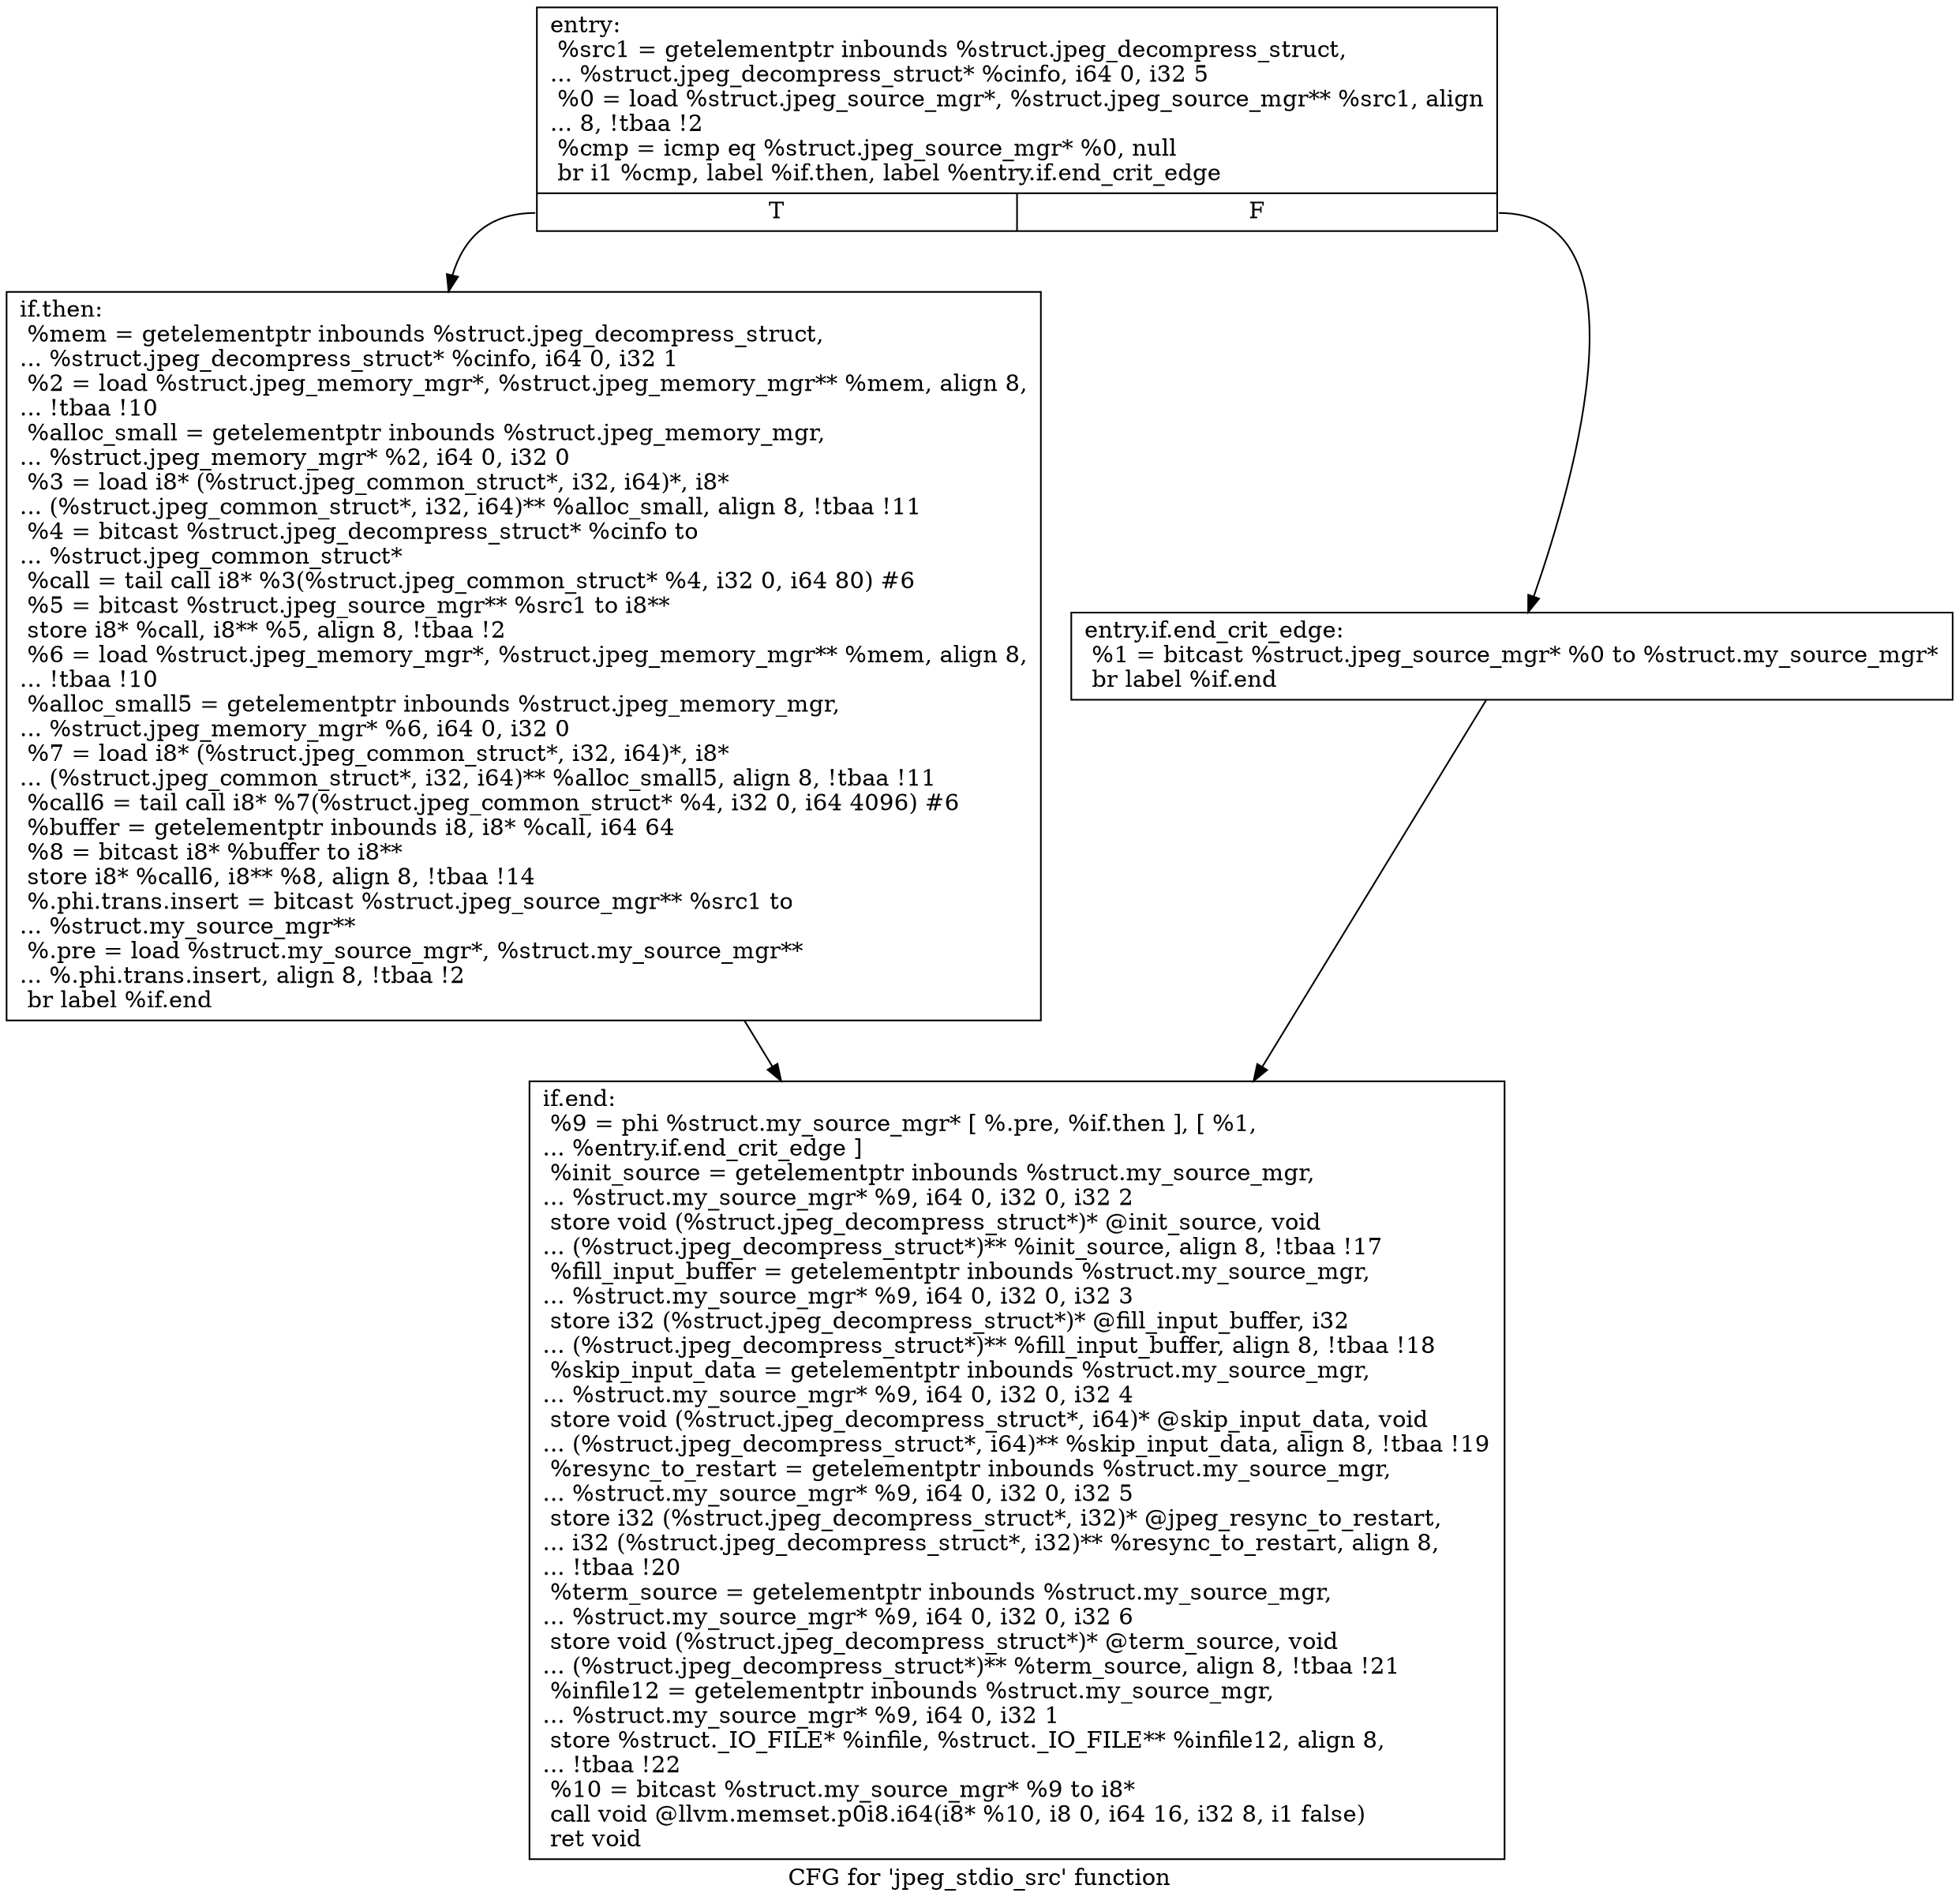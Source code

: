 digraph "CFG for 'jpeg_stdio_src' function" {
	label="CFG for 'jpeg_stdio_src' function";

	Node0x4e22550 [shape=record,label="{entry:\l  %src1 = getelementptr inbounds %struct.jpeg_decompress_struct,\l... %struct.jpeg_decompress_struct* %cinfo, i64 0, i32 5\l  %0 = load %struct.jpeg_source_mgr*, %struct.jpeg_source_mgr** %src1, align\l... 8, !tbaa !2\l  %cmp = icmp eq %struct.jpeg_source_mgr* %0, null\l  br i1 %cmp, label %if.then, label %entry.if.end_crit_edge\l|{<s0>T|<s1>F}}"];
	Node0x4e22550:s0 -> Node0x4e24350;
	Node0x4e22550:s1 -> Node0x4e24450;
	Node0x4e24450 [shape=record,label="{entry.if.end_crit_edge:                           \l  %1 = bitcast %struct.jpeg_source_mgr* %0 to %struct.my_source_mgr*\l  br label %if.end\l}"];
	Node0x4e24450 -> Node0x4e245e0;
	Node0x4e24350 [shape=record,label="{if.then:                                          \l  %mem = getelementptr inbounds %struct.jpeg_decompress_struct,\l... %struct.jpeg_decompress_struct* %cinfo, i64 0, i32 1\l  %2 = load %struct.jpeg_memory_mgr*, %struct.jpeg_memory_mgr** %mem, align 8,\l... !tbaa !10\l  %alloc_small = getelementptr inbounds %struct.jpeg_memory_mgr,\l... %struct.jpeg_memory_mgr* %2, i64 0, i32 0\l  %3 = load i8* (%struct.jpeg_common_struct*, i32, i64)*, i8*\l... (%struct.jpeg_common_struct*, i32, i64)** %alloc_small, align 8, !tbaa !11\l  %4 = bitcast %struct.jpeg_decompress_struct* %cinfo to\l... %struct.jpeg_common_struct*\l  %call = tail call i8* %3(%struct.jpeg_common_struct* %4, i32 0, i64 80) #6\l  %5 = bitcast %struct.jpeg_source_mgr** %src1 to i8**\l  store i8* %call, i8** %5, align 8, !tbaa !2\l  %6 = load %struct.jpeg_memory_mgr*, %struct.jpeg_memory_mgr** %mem, align 8,\l... !tbaa !10\l  %alloc_small5 = getelementptr inbounds %struct.jpeg_memory_mgr,\l... %struct.jpeg_memory_mgr* %6, i64 0, i32 0\l  %7 = load i8* (%struct.jpeg_common_struct*, i32, i64)*, i8*\l... (%struct.jpeg_common_struct*, i32, i64)** %alloc_small5, align 8, !tbaa !11\l  %call6 = tail call i8* %7(%struct.jpeg_common_struct* %4, i32 0, i64 4096) #6\l  %buffer = getelementptr inbounds i8, i8* %call, i64 64\l  %8 = bitcast i8* %buffer to i8**\l  store i8* %call6, i8** %8, align 8, !tbaa !14\l  %.phi.trans.insert = bitcast %struct.jpeg_source_mgr** %src1 to\l... %struct.my_source_mgr**\l  %.pre = load %struct.my_source_mgr*, %struct.my_source_mgr**\l... %.phi.trans.insert, align 8, !tbaa !2\l  br label %if.end\l}"];
	Node0x4e24350 -> Node0x4e245e0;
	Node0x4e245e0 [shape=record,label="{if.end:                                           \l  %9 = phi %struct.my_source_mgr* [ %.pre, %if.then ], [ %1,\l... %entry.if.end_crit_edge ]\l  %init_source = getelementptr inbounds %struct.my_source_mgr,\l... %struct.my_source_mgr* %9, i64 0, i32 0, i32 2\l  store void (%struct.jpeg_decompress_struct*)* @init_source, void\l... (%struct.jpeg_decompress_struct*)** %init_source, align 8, !tbaa !17\l  %fill_input_buffer = getelementptr inbounds %struct.my_source_mgr,\l... %struct.my_source_mgr* %9, i64 0, i32 0, i32 3\l  store i32 (%struct.jpeg_decompress_struct*)* @fill_input_buffer, i32\l... (%struct.jpeg_decompress_struct*)** %fill_input_buffer, align 8, !tbaa !18\l  %skip_input_data = getelementptr inbounds %struct.my_source_mgr,\l... %struct.my_source_mgr* %9, i64 0, i32 0, i32 4\l  store void (%struct.jpeg_decompress_struct*, i64)* @skip_input_data, void\l... (%struct.jpeg_decompress_struct*, i64)** %skip_input_data, align 8, !tbaa !19\l  %resync_to_restart = getelementptr inbounds %struct.my_source_mgr,\l... %struct.my_source_mgr* %9, i64 0, i32 0, i32 5\l  store i32 (%struct.jpeg_decompress_struct*, i32)* @jpeg_resync_to_restart,\l... i32 (%struct.jpeg_decompress_struct*, i32)** %resync_to_restart, align 8,\l... !tbaa !20\l  %term_source = getelementptr inbounds %struct.my_source_mgr,\l... %struct.my_source_mgr* %9, i64 0, i32 0, i32 6\l  store void (%struct.jpeg_decompress_struct*)* @term_source, void\l... (%struct.jpeg_decompress_struct*)** %term_source, align 8, !tbaa !21\l  %infile12 = getelementptr inbounds %struct.my_source_mgr,\l... %struct.my_source_mgr* %9, i64 0, i32 1\l  store %struct._IO_FILE* %infile, %struct._IO_FILE** %infile12, align 8,\l... !tbaa !22\l  %10 = bitcast %struct.my_source_mgr* %9 to i8*\l  call void @llvm.memset.p0i8.i64(i8* %10, i8 0, i64 16, i32 8, i1 false)\l  ret void\l}"];
}
